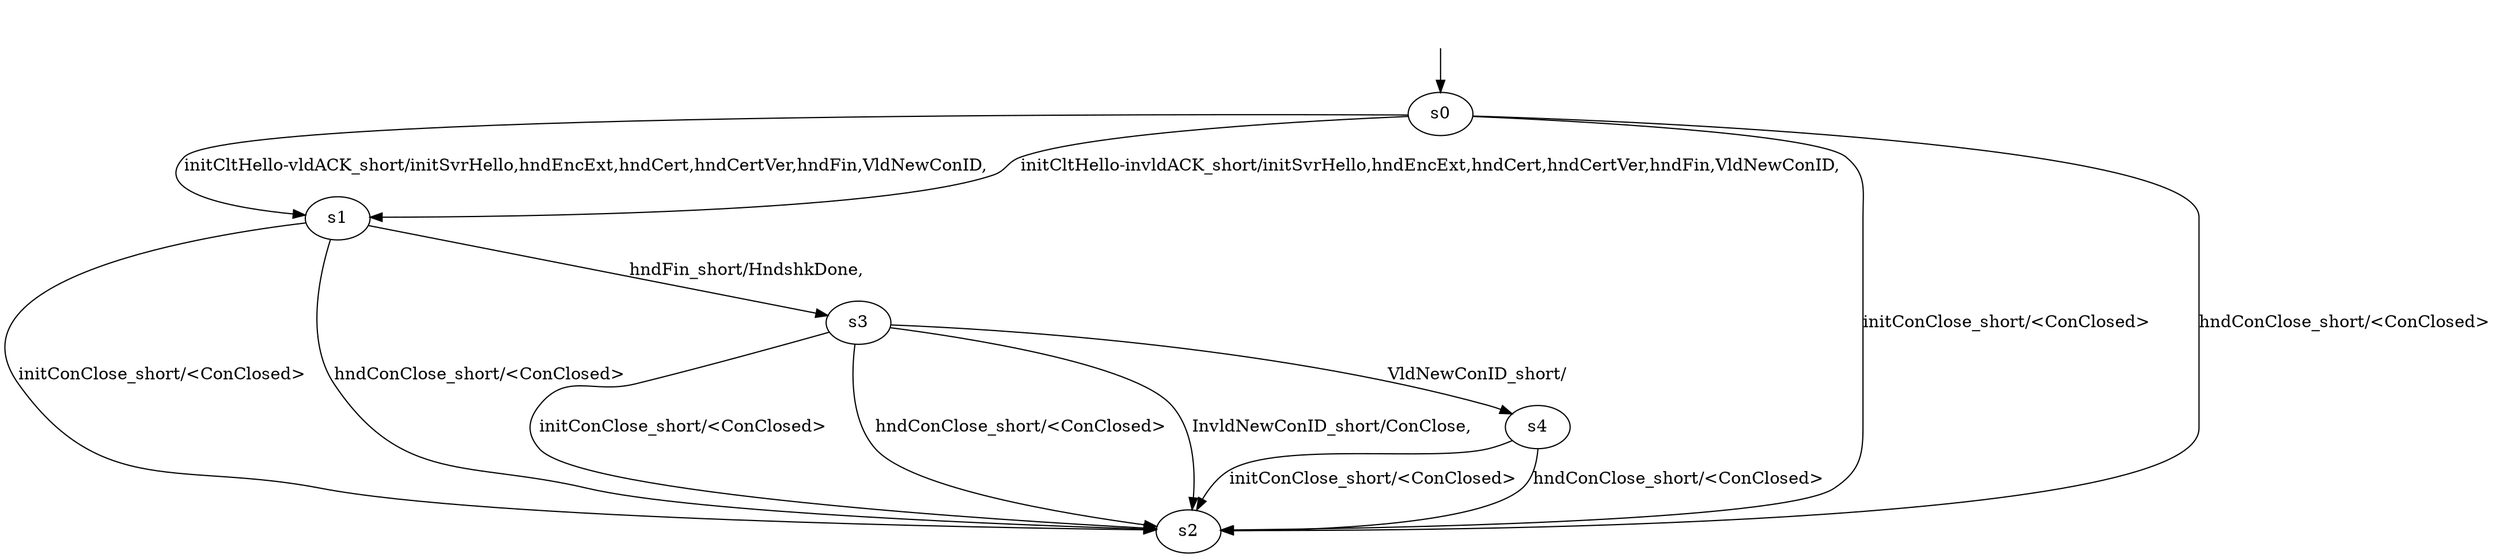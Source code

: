 digraph "quiclyModels/quicly-B-sCS-0/learnedModel" {
s0 [label=s0];
s1 [label=s1];
s2 [label=s2];
s3 [label=s3];
s4 [label=s4];
s0 -> s2  [label="initConClose_short/<ConClosed> "];
s0 -> s1  [label="initCltHello-vldACK_short/initSvrHello,hndEncExt,hndCert,hndCertVer,hndFin,VldNewConID, "];
s0 -> s1  [label="initCltHello-invldACK_short/initSvrHello,hndEncExt,hndCert,hndCertVer,hndFin,VldNewConID, "];
s0 -> s2  [label="hndConClose_short/<ConClosed> "];
s1 -> s2  [label="initConClose_short/<ConClosed> "];
s1 -> s3  [label="hndFin_short/HndshkDone, "];
s1 -> s2  [label="hndConClose_short/<ConClosed> "];
s3 -> s2  [label="initConClose_short/<ConClosed> "];
s3 -> s2  [label="hndConClose_short/<ConClosed> "];
s3 -> s4  [label="VldNewConID_short/ "];
s3 -> s2  [label="InvldNewConID_short/ConClose, "];
s4 -> s2  [label="initConClose_short/<ConClosed> "];
s4 -> s2  [label="hndConClose_short/<ConClosed> "];
__start0 [label="", shape=none];
__start0 -> s0  [label=""];
}
